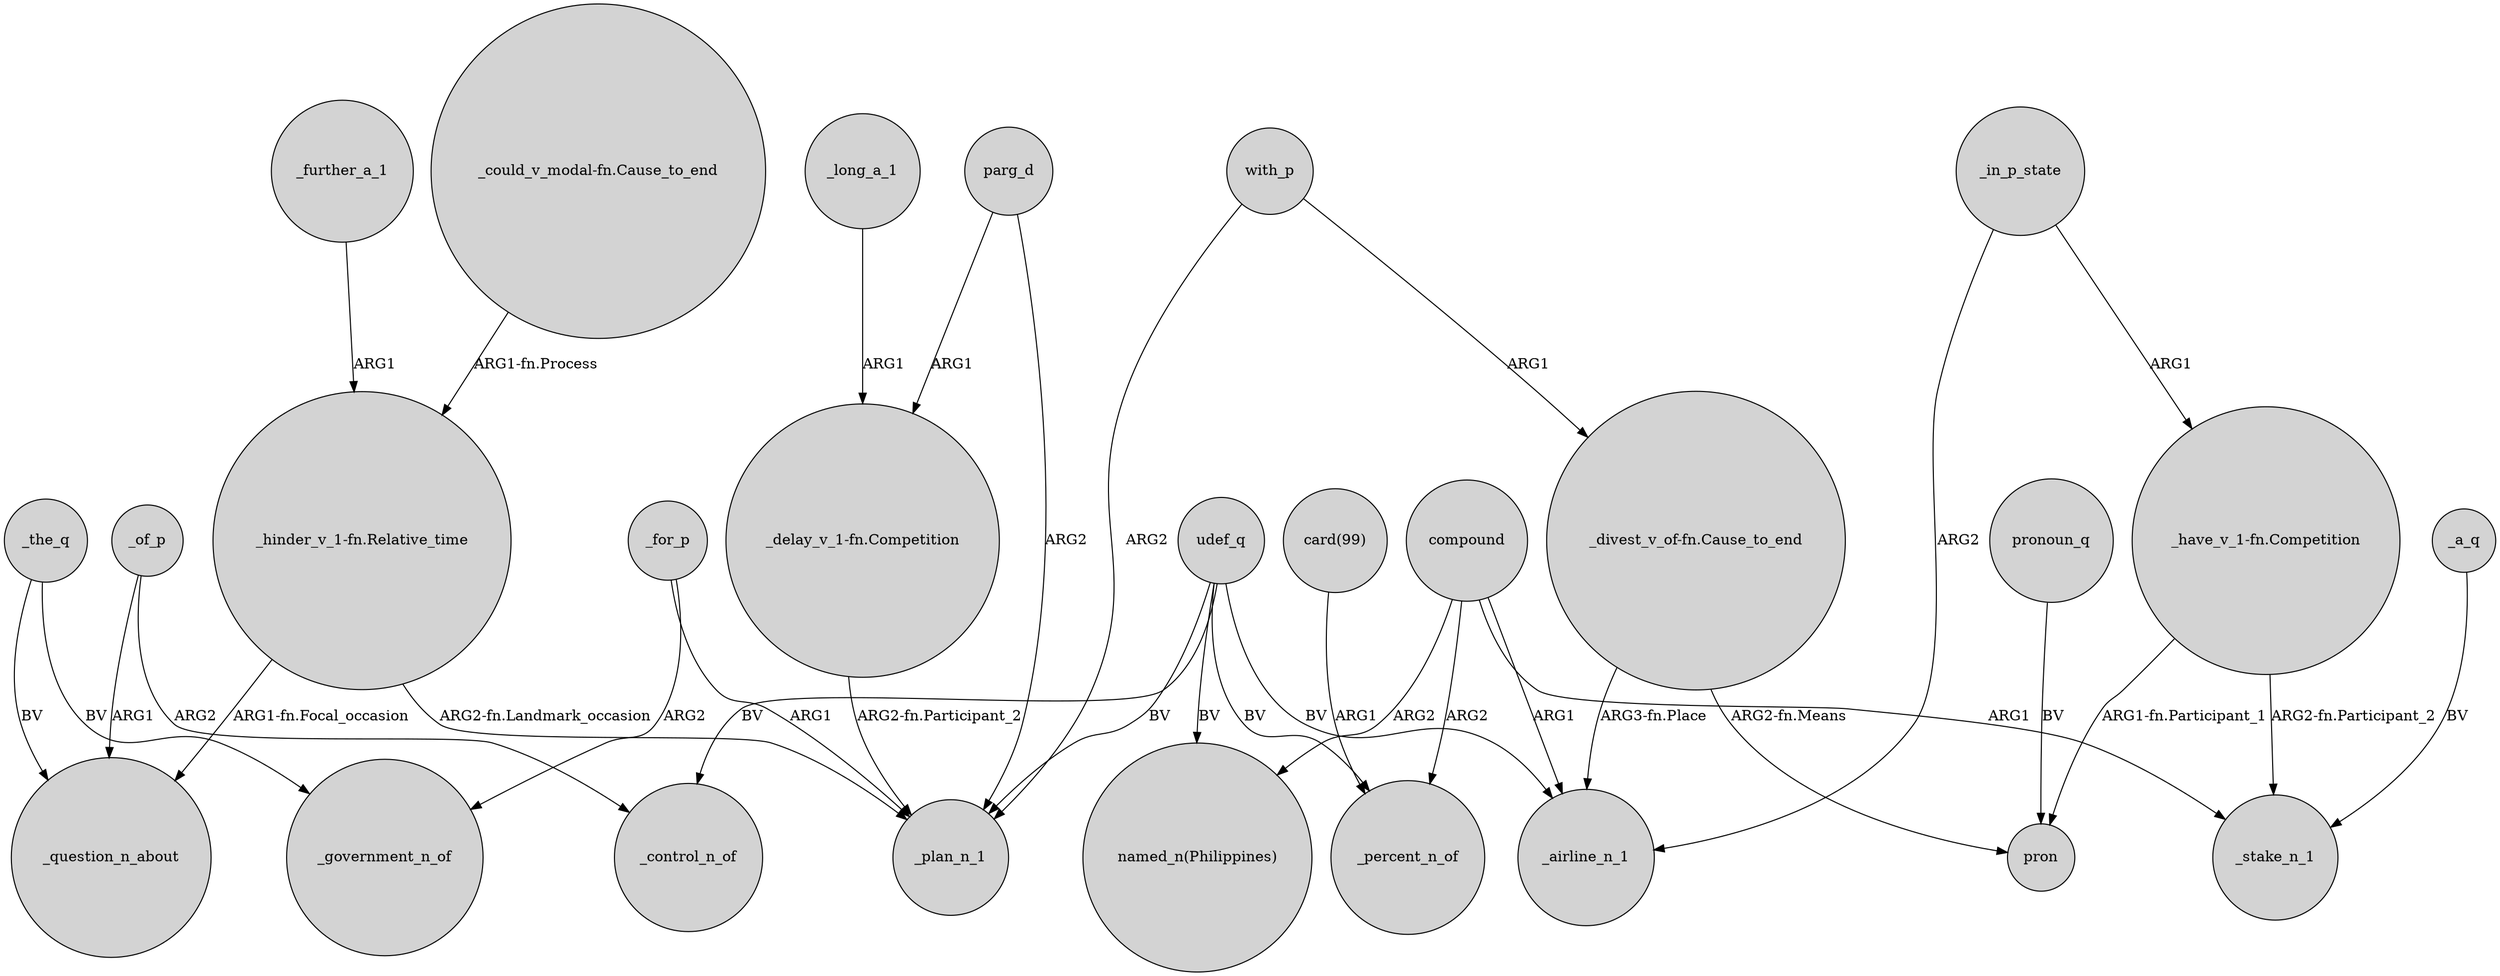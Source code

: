 digraph {
	node [shape=circle style=filled]
	_of_p -> _control_n_of [label=ARG2]
	"_hinder_v_1-fn.Relative_time" -> _plan_n_1 [label="ARG2-fn.Landmark_occasion"]
	_of_p -> _question_n_about [label=ARG1]
	udef_q -> _control_n_of [label=BV]
	"_could_v_modal-fn.Cause_to_end" -> "_hinder_v_1-fn.Relative_time" [label="ARG1-fn.Process"]
	"_hinder_v_1-fn.Relative_time" -> _question_n_about [label="ARG1-fn.Focal_occasion"]
	compound -> "named_n(Philippines)" [label=ARG2]
	_for_p -> _government_n_of [label=ARG2]
	_in_p_state -> _airline_n_1 [label=ARG2]
	"_have_v_1-fn.Competition" -> pron [label="ARG1-fn.Participant_1"]
	"_divest_v_of-fn.Cause_to_end" -> pron [label="ARG2-fn.Means"]
	_the_q -> _question_n_about [label=BV]
	with_p -> _plan_n_1 [label=ARG2]
	parg_d -> _plan_n_1 [label=ARG2]
	udef_q -> _airline_n_1 [label=BV]
	"_divest_v_of-fn.Cause_to_end" -> _airline_n_1 [label="ARG3-fn.Place"]
	_long_a_1 -> "_delay_v_1-fn.Competition" [label=ARG1]
	_further_a_1 -> "_hinder_v_1-fn.Relative_time" [label=ARG1]
	pronoun_q -> pron [label=BV]
	udef_q -> "named_n(Philippines)" [label=BV]
	udef_q -> _percent_n_of [label=BV]
	compound -> _stake_n_1 [label=ARG1]
	compound -> _percent_n_of [label=ARG2]
	_the_q -> _government_n_of [label=BV]
	"_have_v_1-fn.Competition" -> _stake_n_1 [label="ARG2-fn.Participant_2"]
	"_delay_v_1-fn.Competition" -> _plan_n_1 [label="ARG2-fn.Participant_2"]
	parg_d -> "_delay_v_1-fn.Competition" [label=ARG1]
	_for_p -> _plan_n_1 [label=ARG1]
	_in_p_state -> "_have_v_1-fn.Competition" [label=ARG1]
	with_p -> "_divest_v_of-fn.Cause_to_end" [label=ARG1]
	udef_q -> _plan_n_1 [label=BV]
	"card(99)" -> _percent_n_of [label=ARG1]
	compound -> _airline_n_1 [label=ARG1]
	_a_q -> _stake_n_1 [label=BV]
}
